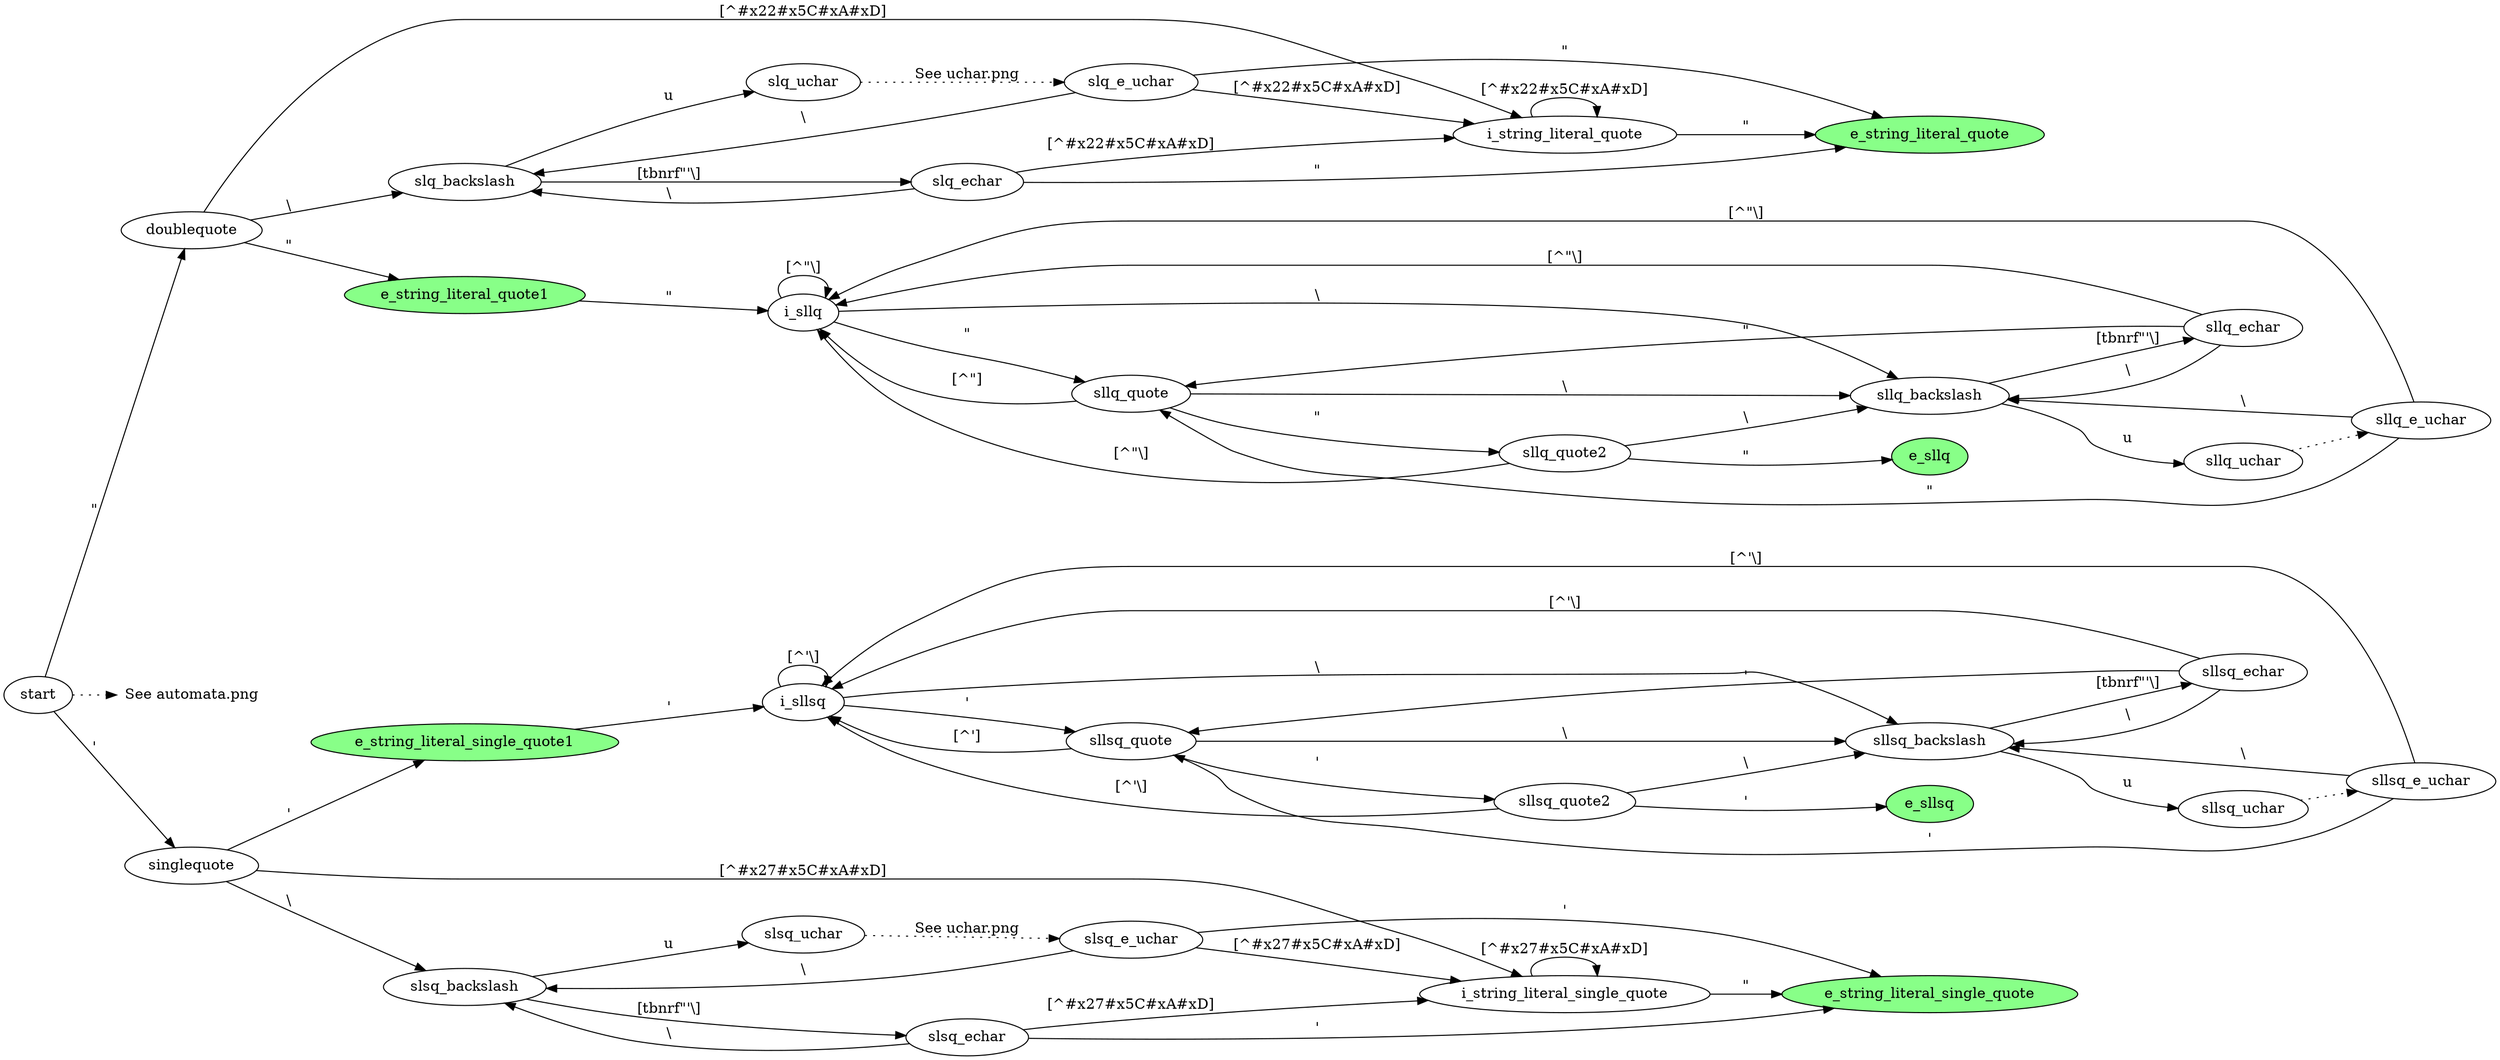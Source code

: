 // automata.dot

// Copyright 2020 cnngimenez

// Author: cnngimenez

// This program is free software: you can redistribute it and/or modify
// it under the terms of the GNU General Public License as published by
// the Free Software Foundation, either version 3 of the License, or
// (at your option) any later version.

// This program is distributed in the hope that it will be useful,
// but WITHOUT ANY WARRANTY; without even the implied warranty of
// MERCHANTABILITY or FITNESS FOR A PARTICULAR PURPOSE.  See the
// GNU General Public License for more details.

// You should have received a copy of the GNU General Public License
// along with this program.  If not, see <http://www.gnu.org/licenses/>.

digraph {
        rankdir=LR;
        node [];

        e_string_literal_quote [style=filled, fillcolor="#88ff88"];
        e_string_literal_quote1 [style=filled, fillcolor="#88ff88"];
        e_string_literal_single_quote [style=filled, fillcolor="#88ff88"];
        e_string_literal_single_quote1 [style=filled, fillcolor="#88ff88"];
        e_sllsq [style=filled, fillcolor="#88ff88"];
        e_sllq [style=filled, fillcolor="#88ff88"];
        see_automata_png [shape=plaintext, label="See automata.png"];
        
        // STRING_LITERAL_QUOTE ::= '"' ([^#x22#x5C#xA#xD] | ECHAR | UCHAR)* '"' /* #x22=" #x5C=\ #xA=new line #xD=carriage return */
        start -> doublequote [label="\""]
        start -> singlequote [label="'"]        
        start -> see_automata_png [style=dotted];
        
        doublequote -> i_string_literal_quote [label="[^#x22#x5C#xA#xD]"];
        doublequote -> e_string_literal_quote1 [label="\""];
        doublequote -> slq_backslash [label="\\"];

        // '"' (...)*
        i_string_literal_quote -> i_string_literal_quote [label="[^#x22#x5C#xA#xD]"];
        slq_backslash -> slq_uchar [label="u"];       
        slq_backslash -> slq_echar [label="[tbnrf\"'\\]"];

        slq_uchar -> slq_e_uchar [style=dotted, label="See uchar.png"];
        
        slq_e_uchar -> i_string_literal_quote [label="[^#x22#x5C#xA#xD]"];
        slq_e_uchar -> slq_backslash [label="\\"];
        slq_e_uchar -> e_string_literal_quote [label="\""];

        slq_echar -> i_string_literal_quote [label="[^#x22#x5C#xA#xD]"];
        slq_echar -> slq_backslash [label="\\"];
        slq_echar -> e_string_literal_quote [label="\""];

        i_string_literal_quote -> e_string_literal_quote [label="\""];

        // STRING_LITERAL_SINGLE_QUOTE ::= "'" ([^#x27#x5C#xA#xD] | ECHAR | UCHAR)* "'" /* #x27=' #x5C=\ #xA=new line #xD=carriage return */        
        singlequote -> i_string_literal_single_quote [label="[^#x27#x5C#xA#xD]"];
        singlequote -> e_string_literal_single_quote1 [label="'"];
        singlequote -> slsq_backslash [label="\\"];

        // '"' (...)*
        i_string_literal_single_quote -> i_string_literal_single_quote [label="[^#x27#x5C#xA#xD]"];
        slsq_backslash -> slsq_uchar [label="u"];       
        slsq_backslash -> slsq_echar [label="[tbnrf\"'\\]"];

        slsq_uchar -> slsq_e_uchar [style=dotted, label="See uchar.png"];
        
        slsq_e_uchar -> i_string_literal_single_quote [label="[^#x27#x5C#xA#xD]"];
        slsq_e_uchar -> slsq_backslash [label="\\"];
        slsq_e_uchar -> e_string_literal_single_quote [label="'"];

        slsq_echar -> i_string_literal_single_quote [label="[^#x27#x5C#xA#xD]"];
        slsq_echar -> slsq_backslash [label="\\"];
        slsq_echar -> e_string_literal_single_quote [label="'"];

        i_string_literal_single_quote -> e_string_literal_single_quote [label="\""];

        // STRING_LITERAL_LONG_SINGLE_QUOTE ::= "'''" (("'" | "''")? ([^'\] | ECHAR | UCHAR))* "'''"
        e_string_literal_single_quote1 -> i_sllsq [label="'"];

        i_sllsq -> sllsq_quote [label="'"];
        i_sllsq -> i_sllsq [label="[^'\\]"];
        i_sllsq -> sllsq_backslash [label="\\"];
        
        sllsq_quote -> sllsq_quote2 [label="'"];
        sllsq_quote -> i_sllsq [label="[^']"];
        sllsq_quote2 -> e_sllsq [label="'"];
        sllsq_quote2 -> sllsq_backslash [label="\\"];
        sllsq_quote2 -> i_sllsq [label="[^'\\]"];
        sllsq_quote -> sllsq_backslash [label="\\"];

        sllsq_backslash -> sllsq_echar [label="[tbnrf\"'\\]"];
        sllsq_backslash -> sllsq_uchar [label="u"];

        sllsq_echar -> sllsq_quote [label="'"];
        sllsq_echar -> i_sllsq [label="[^'\\]"];
        sllsq_echar -> sllsq_backslash [label="\\"];

        sllsq_uchar -> sllsq_e_uchar [style=dotted];
        sllsq_e_uchar -> sllsq_quote [label="'"];
        sllsq_e_uchar -> i_sllsq [label="[^'\\]"];
        sllsq_e_uchar -> sllsq_backslash [label="\\"];
        
        
        // STRING_LITERAL_LONG_QUOTE ::= '"""' (('"' | '""')? ([^"\] | ECHAR | UCHAR))* '"""'
        e_string_literal_quote1 -> i_sllq [label="\""];

        i_sllq -> sllq_quote [label="\""];
        i_sllq -> i_sllq [label="[^\"\\]"];
        i_sllq -> sllq_backslash [label="\\"];
        
        sllq_quote -> sllq_quote2 [label="\""];
        sllq_quote -> i_sllq [label="[^\"]"];
        sllq_quote2 -> e_sllq [label="\""];
        sllq_quote2 -> sllq_backslash [label="\\"];
        sllq_quote2 -> i_sllq [label="[^\"\\]"];
        sllq_quote -> sllq_backslash [label="\\"];

        sllq_backslash -> sllq_echar [label="[tbnrf\"'\\]"];
        sllq_backslash -> sllq_uchar [label="u"];

        sllq_echar -> sllq_quote [label="\""];
        sllq_echar -> i_sllq [label="[^\"\\]"];
        sllq_echar -> sllq_backslash [label="\\"];

        sllq_uchar -> sllq_e_uchar [style=dotted];
        sllq_e_uchar -> sllq_quote [label="\""];
        sllq_e_uchar -> i_sllq [label="[^\"\\]"];
        sllq_e_uchar -> sllq_backslash [label="\\"];
        
}
